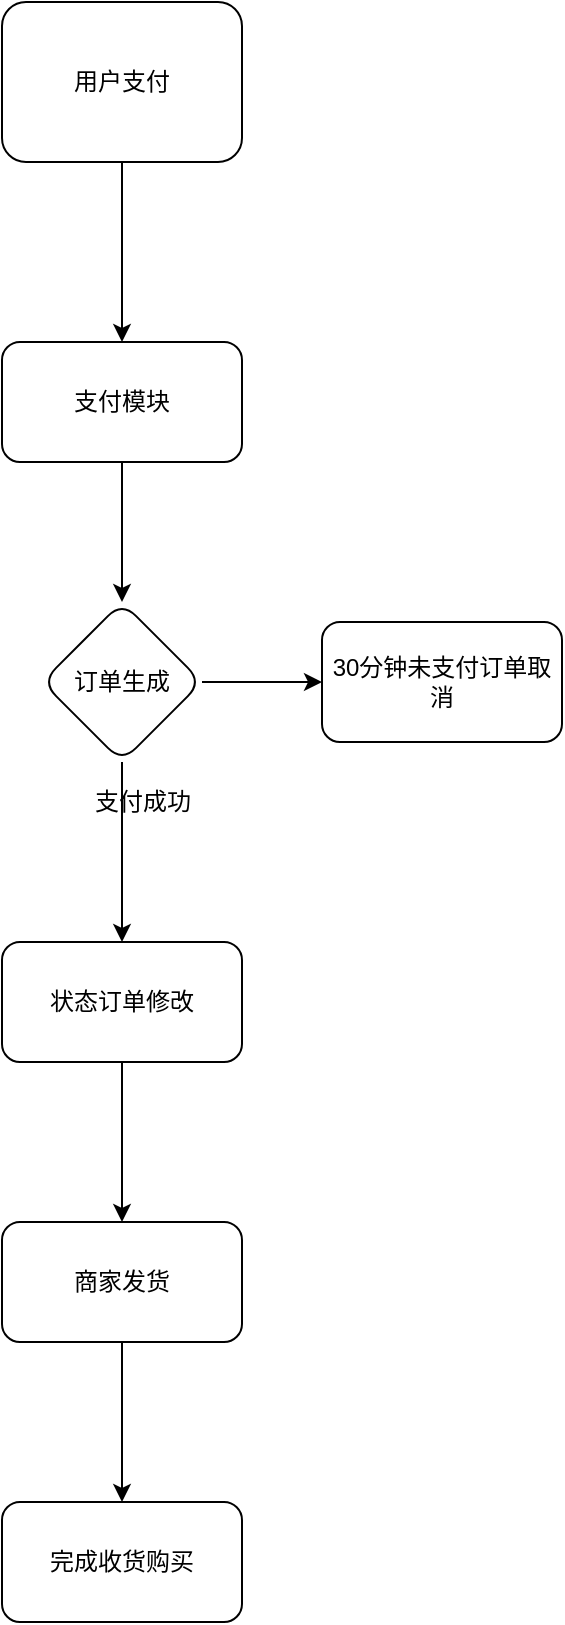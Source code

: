 <mxfile version="20.8.3" type="github">
  <diagram id="KcOdMcaT9-WpYAHTeAKj" name="第 1 页">
    <mxGraphModel dx="1687" dy="873" grid="1" gridSize="10" guides="1" tooltips="1" connect="1" arrows="1" fold="1" page="1" pageScale="1" pageWidth="827" pageHeight="1169" math="0" shadow="0">
      <root>
        <mxCell id="0" />
        <mxCell id="1" parent="0" />
        <mxCell id="Z0rqiu80-FCKTHqrig9m-4" value="" style="edgeStyle=orthogonalEdgeStyle;rounded=0;orthogonalLoop=1;jettySize=auto;html=1;" edge="1" parent="1" source="Z0rqiu80-FCKTHqrig9m-1" target="Z0rqiu80-FCKTHqrig9m-3">
          <mxGeometry relative="1" as="geometry" />
        </mxCell>
        <mxCell id="Z0rqiu80-FCKTHqrig9m-1" value="&lt;font&gt;&lt;font&gt;用户支付 &lt;/font&gt;&lt;font style=&quot;display: none !important;&quot;&gt;支付用户 &lt;/font&gt;&lt;/font&gt;&lt;font style=&quot;display: none !important;&quot;&gt;用户&lt;/font&gt;" style="rounded=1;whiteSpace=wrap;html=1;" vertex="1" parent="1">
          <mxGeometry x="280" y="80" width="120" height="80" as="geometry" />
        </mxCell>
        <mxCell id="Z0rqiu80-FCKTHqrig9m-6" value="" style="edgeStyle=orthogonalEdgeStyle;rounded=0;orthogonalLoop=1;jettySize=auto;html=1;" edge="1" parent="1" source="Z0rqiu80-FCKTHqrig9m-3" target="Z0rqiu80-FCKTHqrig9m-5">
          <mxGeometry relative="1" as="geometry" />
        </mxCell>
        <mxCell id="Z0rqiu80-FCKTHqrig9m-3" value="&lt;font&gt;&lt;font&gt;&lt;font&gt;&lt;font&gt;支付模块 &lt;/font&gt;&lt;font style=&quot;display: none !important;&quot;&gt;模块支付 &lt;/font&gt;&lt;/font&gt;&lt;/font&gt;&lt;/font&gt;&lt;font style=&quot;display: none !important;&quot;&gt;支付&lt;/font&gt;" style="whiteSpace=wrap;html=1;rounded=1;" vertex="1" parent="1">
          <mxGeometry x="280" y="250" width="120" height="60" as="geometry" />
        </mxCell>
        <mxCell id="Z0rqiu80-FCKTHqrig9m-8" value="" style="edgeStyle=orthogonalEdgeStyle;rounded=0;orthogonalLoop=1;jettySize=auto;html=1;" edge="1" parent="1" source="Z0rqiu80-FCKTHqrig9m-5" target="Z0rqiu80-FCKTHqrig9m-7">
          <mxGeometry relative="1" as="geometry" />
        </mxCell>
        <mxCell id="Z0rqiu80-FCKTHqrig9m-11" value="" style="edgeStyle=orthogonalEdgeStyle;rounded=0;orthogonalLoop=1;jettySize=auto;html=1;" edge="1" parent="1" source="Z0rqiu80-FCKTHqrig9m-5" target="Z0rqiu80-FCKTHqrig9m-10">
          <mxGeometry relative="1" as="geometry" />
        </mxCell>
        <mxCell id="Z0rqiu80-FCKTHqrig9m-5" value="&lt;font&gt;订单生成 &lt;/font&gt;&lt;font style=&quot;display: none !important;&quot;&gt;生成&lt;/font&gt;" style="rhombus;whiteSpace=wrap;html=1;rounded=1;" vertex="1" parent="1">
          <mxGeometry x="300" y="380" width="80" height="80" as="geometry" />
        </mxCell>
        <mxCell id="Z0rqiu80-FCKTHqrig9m-13" value="" style="edgeStyle=orthogonalEdgeStyle;rounded=0;orthogonalLoop=1;jettySize=auto;html=1;" edge="1" parent="1" source="Z0rqiu80-FCKTHqrig9m-7" target="Z0rqiu80-FCKTHqrig9m-12">
          <mxGeometry relative="1" as="geometry" />
        </mxCell>
        <mxCell id="Z0rqiu80-FCKTHqrig9m-7" value="&lt;font&gt;状态订单修改 &lt;/font&gt;&lt;font style=&quot;display: none !important;&quot;&gt;修改&lt;/font&gt;" style="whiteSpace=wrap;html=1;rounded=1;" vertex="1" parent="1">
          <mxGeometry x="280" y="550" width="120" height="60" as="geometry" />
        </mxCell>
        <mxCell id="Z0rqiu80-FCKTHqrig9m-9" value="&lt;font&gt;支付成功&lt;/font&gt;&lt;font style=&quot;display: none !important;&quot;&gt;正文&lt;/font&gt;" style="text;html=1;align=center;verticalAlign=middle;resizable=0;points=[];autosize=1;strokeColor=none;fillColor=none;" vertex="1" parent="1">
          <mxGeometry x="315" y="465" width="70" height="30" as="geometry" />
        </mxCell>
        <mxCell id="Z0rqiu80-FCKTHqrig9m-10" value="&lt;font&gt;30分钟未支付订单取消&lt;/font&gt;&lt;font style=&quot;display: none !important;&quot;&gt;3&lt;/font&gt;&lt;br&gt;&lt;font style=&quot;display: none !important;&quot;&gt;3&lt;/font&gt;" style="whiteSpace=wrap;html=1;rounded=1;" vertex="1" parent="1">
          <mxGeometry x="440" y="390" width="120" height="60" as="geometry" />
        </mxCell>
        <mxCell id="Z0rqiu80-FCKTHqrig9m-15" value="" style="edgeStyle=orthogonalEdgeStyle;rounded=0;orthogonalLoop=1;jettySize=auto;html=1;" edge="1" parent="1" source="Z0rqiu80-FCKTHqrig9m-12" target="Z0rqiu80-FCKTHqrig9m-14">
          <mxGeometry relative="1" as="geometry" />
        </mxCell>
        <mxCell id="Z0rqiu80-FCKTHqrig9m-12" value="&lt;font&gt;&lt;font&gt;商家&lt;/font&gt;&lt;font style=&quot;display: none !important;&quot;&gt;状态订单修改 &lt;/font&gt;&lt;/font&gt;&lt;font&gt;发货&lt;/font&gt;&lt;font style=&quot;display: none !important;&quot;&gt;修改&lt;/font&gt;" style="whiteSpace=wrap;html=1;rounded=1;" vertex="1" parent="1">
          <mxGeometry x="280" y="690" width="120" height="60" as="geometry" />
        </mxCell>
        <mxCell id="Z0rqiu80-FCKTHqrig9m-14" value="&lt;font&gt;完成收货购买 &lt;/font&gt;&lt;font style=&quot;display: none !important;&quot;&gt;收货&lt;/font&gt;" style="whiteSpace=wrap;html=1;rounded=1;" vertex="1" parent="1">
          <mxGeometry x="280" y="830" width="120" height="60" as="geometry" />
        </mxCell>
      </root>
    </mxGraphModel>
  </diagram>
</mxfile>
